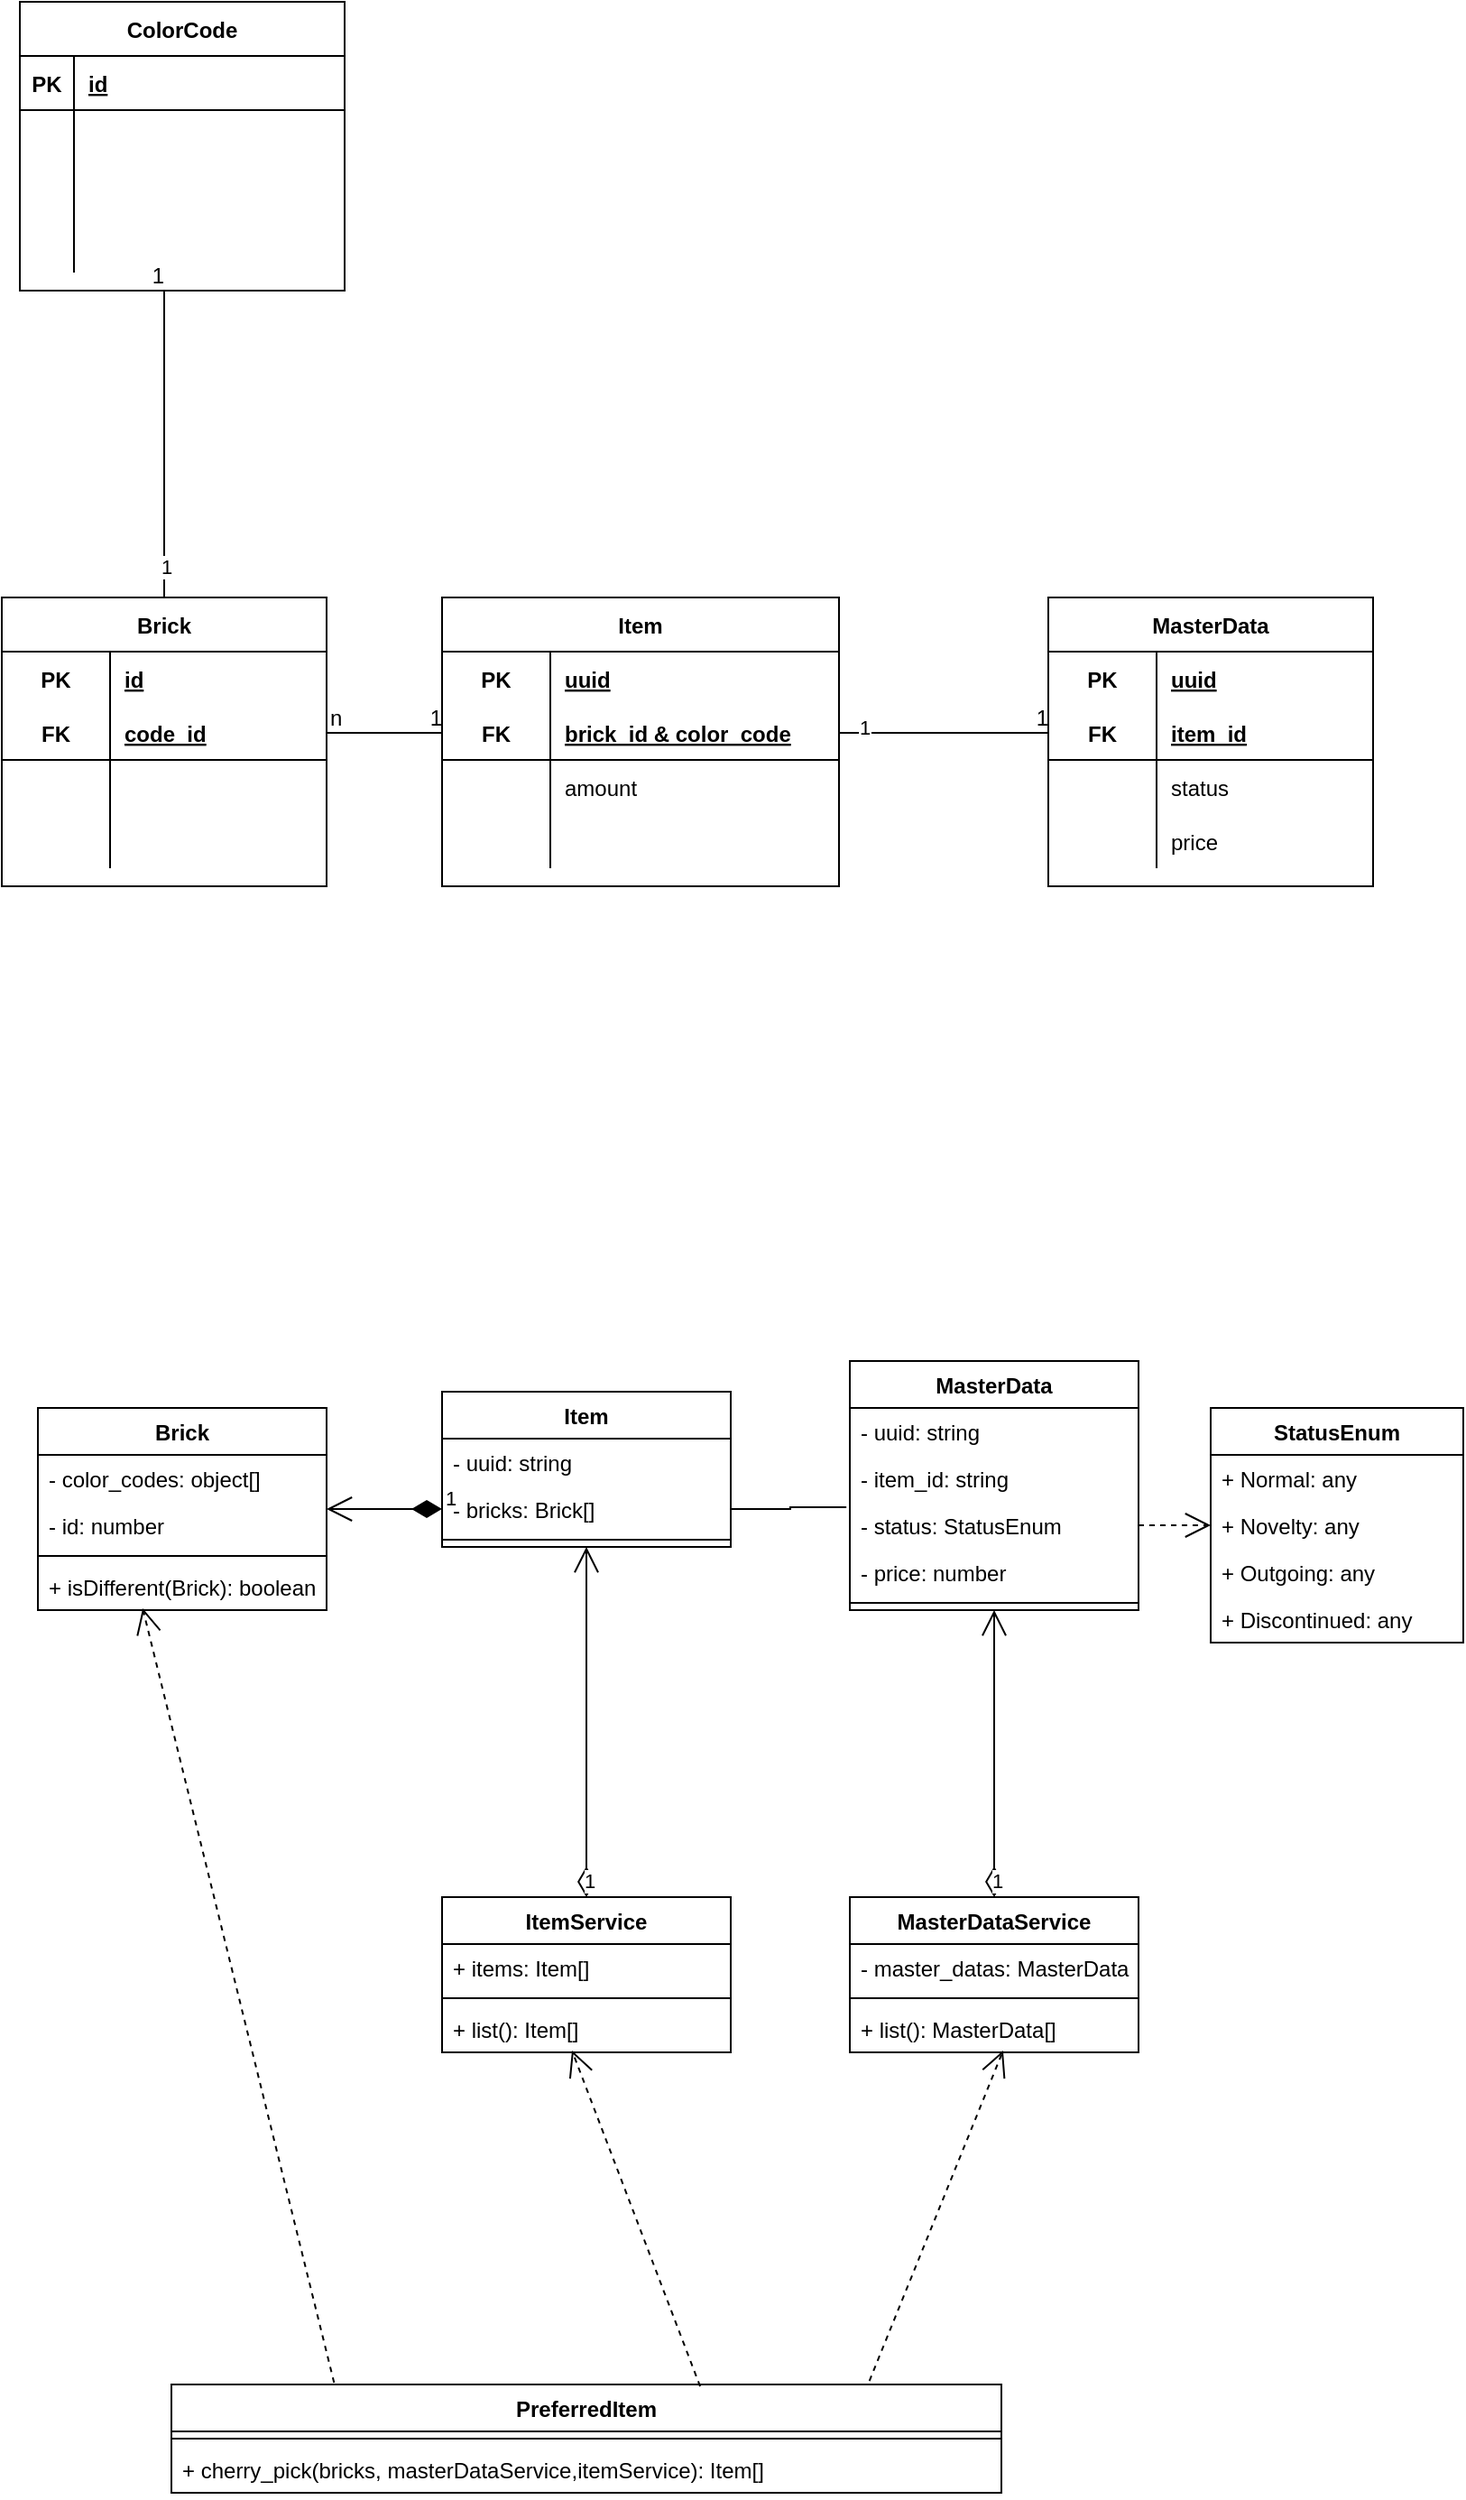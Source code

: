 <mxfile version="20.4.0" type="github">
  <diagram id="TG_m192k-zLf7f_p2Otu" name="Page-1">
    <mxGraphModel dx="1906" dy="2177" grid="1" gridSize="10" guides="1" tooltips="1" connect="1" arrows="1" fold="1" page="1" pageScale="1" pageWidth="827" pageHeight="1169" math="0" shadow="0">
      <root>
        <mxCell id="0" />
        <mxCell id="1" parent="0" />
        <mxCell id="j8t2cgysdkhIhgea7YBU-2" value="Brick" style="swimlane;fontStyle=1;align=center;verticalAlign=top;childLayout=stackLayout;horizontal=1;startSize=26;horizontalStack=0;resizeParent=1;resizeParentMax=0;resizeLast=0;collapsible=1;marginBottom=0;" vertex="1" parent="1">
          <mxGeometry x="30" y="69" width="160" height="112" as="geometry" />
        </mxCell>
        <mxCell id="j8t2cgysdkhIhgea7YBU-3" value="- color_codes: object[]" style="text;strokeColor=none;fillColor=none;align=left;verticalAlign=top;spacingLeft=4;spacingRight=4;overflow=hidden;rotatable=0;points=[[0,0.5],[1,0.5]];portConstraint=eastwest;" vertex="1" parent="j8t2cgysdkhIhgea7YBU-2">
          <mxGeometry y="26" width="160" height="26" as="geometry" />
        </mxCell>
        <mxCell id="j8t2cgysdkhIhgea7YBU-6" value="- id: number" style="text;strokeColor=none;fillColor=none;align=left;verticalAlign=top;spacingLeft=4;spacingRight=4;overflow=hidden;rotatable=0;points=[[0,0.5],[1,0.5]];portConstraint=eastwest;" vertex="1" parent="j8t2cgysdkhIhgea7YBU-2">
          <mxGeometry y="52" width="160" height="26" as="geometry" />
        </mxCell>
        <mxCell id="j8t2cgysdkhIhgea7YBU-4" value="" style="line;strokeWidth=1;fillColor=none;align=left;verticalAlign=middle;spacingTop=-1;spacingLeft=3;spacingRight=3;rotatable=0;labelPosition=right;points=[];portConstraint=eastwest;strokeColor=inherit;" vertex="1" parent="j8t2cgysdkhIhgea7YBU-2">
          <mxGeometry y="78" width="160" height="8" as="geometry" />
        </mxCell>
        <mxCell id="j8t2cgysdkhIhgea7YBU-5" value="+ isDifferent(Brick): boolean" style="text;strokeColor=none;fillColor=none;align=left;verticalAlign=top;spacingLeft=4;spacingRight=4;overflow=hidden;rotatable=0;points=[[0,0.5],[1,0.5]];portConstraint=eastwest;" vertex="1" parent="j8t2cgysdkhIhgea7YBU-2">
          <mxGeometry y="86" width="160" height="26" as="geometry" />
        </mxCell>
        <mxCell id="j8t2cgysdkhIhgea7YBU-7" value="Item" style="swimlane;fontStyle=1;align=center;verticalAlign=top;childLayout=stackLayout;horizontal=1;startSize=26;horizontalStack=0;resizeParent=1;resizeParentMax=0;resizeLast=0;collapsible=1;marginBottom=0;" vertex="1" parent="1">
          <mxGeometry x="254" y="60" width="160" height="86" as="geometry" />
        </mxCell>
        <mxCell id="j8t2cgysdkhIhgea7YBU-8" value="- uuid: string" style="text;strokeColor=none;fillColor=none;align=left;verticalAlign=top;spacingLeft=4;spacingRight=4;overflow=hidden;rotatable=0;points=[[0,0.5],[1,0.5]];portConstraint=eastwest;" vertex="1" parent="j8t2cgysdkhIhgea7YBU-7">
          <mxGeometry y="26" width="160" height="26" as="geometry" />
        </mxCell>
        <mxCell id="j8t2cgysdkhIhgea7YBU-11" value="- bricks: Brick[]" style="text;strokeColor=none;fillColor=none;align=left;verticalAlign=top;spacingLeft=4;spacingRight=4;overflow=hidden;rotatable=0;points=[[0,0.5],[1,0.5]];portConstraint=eastwest;" vertex="1" parent="j8t2cgysdkhIhgea7YBU-7">
          <mxGeometry y="52" width="160" height="26" as="geometry" />
        </mxCell>
        <mxCell id="j8t2cgysdkhIhgea7YBU-9" value="" style="line;strokeWidth=1;fillColor=none;align=left;verticalAlign=middle;spacingTop=-1;spacingLeft=3;spacingRight=3;rotatable=0;labelPosition=right;points=[];portConstraint=eastwest;strokeColor=inherit;" vertex="1" parent="j8t2cgysdkhIhgea7YBU-7">
          <mxGeometry y="78" width="160" height="8" as="geometry" />
        </mxCell>
        <mxCell id="j8t2cgysdkhIhgea7YBU-12" value="MasterData" style="swimlane;fontStyle=1;align=center;verticalAlign=top;childLayout=stackLayout;horizontal=1;startSize=26;horizontalStack=0;resizeParent=1;resizeParentMax=0;resizeLast=0;collapsible=1;marginBottom=0;" vertex="1" parent="1">
          <mxGeometry x="480" y="43" width="160" height="138" as="geometry" />
        </mxCell>
        <mxCell id="j8t2cgysdkhIhgea7YBU-13" value="- uuid: string" style="text;strokeColor=none;fillColor=none;align=left;verticalAlign=top;spacingLeft=4;spacingRight=4;overflow=hidden;rotatable=0;points=[[0,0.5],[1,0.5]];portConstraint=eastwest;" vertex="1" parent="j8t2cgysdkhIhgea7YBU-12">
          <mxGeometry y="26" width="160" height="26" as="geometry" />
        </mxCell>
        <mxCell id="j8t2cgysdkhIhgea7YBU-27" value="- item_id: string" style="text;strokeColor=none;fillColor=none;align=left;verticalAlign=top;spacingLeft=4;spacingRight=4;overflow=hidden;rotatable=0;points=[[0,0.5],[1,0.5]];portConstraint=eastwest;" vertex="1" parent="j8t2cgysdkhIhgea7YBU-12">
          <mxGeometry y="52" width="160" height="26" as="geometry" />
        </mxCell>
        <mxCell id="j8t2cgysdkhIhgea7YBU-17" value="- status: StatusEnum" style="text;strokeColor=none;fillColor=none;align=left;verticalAlign=top;spacingLeft=4;spacingRight=4;overflow=hidden;rotatable=0;points=[[0,0.5],[1,0.5]];portConstraint=eastwest;" vertex="1" parent="j8t2cgysdkhIhgea7YBU-12">
          <mxGeometry y="78" width="160" height="26" as="geometry" />
        </mxCell>
        <mxCell id="j8t2cgysdkhIhgea7YBU-16" value="- price: number" style="text;strokeColor=none;fillColor=none;align=left;verticalAlign=top;spacingLeft=4;spacingRight=4;overflow=hidden;rotatable=0;points=[[0,0.5],[1,0.5]];portConstraint=eastwest;" vertex="1" parent="j8t2cgysdkhIhgea7YBU-12">
          <mxGeometry y="104" width="160" height="26" as="geometry" />
        </mxCell>
        <mxCell id="j8t2cgysdkhIhgea7YBU-14" value="" style="line;strokeWidth=1;fillColor=none;align=left;verticalAlign=middle;spacingTop=-1;spacingLeft=3;spacingRight=3;rotatable=0;labelPosition=right;points=[];portConstraint=eastwest;strokeColor=inherit;" vertex="1" parent="j8t2cgysdkhIhgea7YBU-12">
          <mxGeometry y="130" width="160" height="8" as="geometry" />
        </mxCell>
        <mxCell id="j8t2cgysdkhIhgea7YBU-18" value="StatusEnum" style="swimlane;fontStyle=1;childLayout=stackLayout;horizontal=1;startSize=26;fillColor=none;horizontalStack=0;resizeParent=1;resizeParentMax=0;resizeLast=0;collapsible=1;marginBottom=0;" vertex="1" parent="1">
          <mxGeometry x="680" y="69" width="140" height="130" as="geometry" />
        </mxCell>
        <mxCell id="j8t2cgysdkhIhgea7YBU-19" value="+ Normal: any" style="text;strokeColor=none;fillColor=none;align=left;verticalAlign=top;spacingLeft=4;spacingRight=4;overflow=hidden;rotatable=0;points=[[0,0.5],[1,0.5]];portConstraint=eastwest;" vertex="1" parent="j8t2cgysdkhIhgea7YBU-18">
          <mxGeometry y="26" width="140" height="26" as="geometry" />
        </mxCell>
        <mxCell id="j8t2cgysdkhIhgea7YBU-20" value="+ Novelty: any" style="text;strokeColor=none;fillColor=none;align=left;verticalAlign=top;spacingLeft=4;spacingRight=4;overflow=hidden;rotatable=0;points=[[0,0.5],[1,0.5]];portConstraint=eastwest;" vertex="1" parent="j8t2cgysdkhIhgea7YBU-18">
          <mxGeometry y="52" width="140" height="26" as="geometry" />
        </mxCell>
        <mxCell id="j8t2cgysdkhIhgea7YBU-22" value="+ Outgoing: any" style="text;strokeColor=none;fillColor=none;align=left;verticalAlign=top;spacingLeft=4;spacingRight=4;overflow=hidden;rotatable=0;points=[[0,0.5],[1,0.5]];portConstraint=eastwest;" vertex="1" parent="j8t2cgysdkhIhgea7YBU-18">
          <mxGeometry y="78" width="140" height="26" as="geometry" />
        </mxCell>
        <mxCell id="j8t2cgysdkhIhgea7YBU-21" value="+ Discontinued: any" style="text;strokeColor=none;fillColor=none;align=left;verticalAlign=top;spacingLeft=4;spacingRight=4;overflow=hidden;rotatable=0;points=[[0,0.5],[1,0.5]];portConstraint=eastwest;" vertex="1" parent="j8t2cgysdkhIhgea7YBU-18">
          <mxGeometry y="104" width="140" height="26" as="geometry" />
        </mxCell>
        <mxCell id="j8t2cgysdkhIhgea7YBU-24" value="" style="endArrow=open;endSize=12;dashed=1;html=1;rounded=0;entryX=0;entryY=0.5;entryDx=0;entryDy=0;exitX=1;exitY=0.5;exitDx=0;exitDy=0;" edge="1" parent="1" source="j8t2cgysdkhIhgea7YBU-17" target="j8t2cgysdkhIhgea7YBU-20">
          <mxGeometry width="160" relative="1" as="geometry">
            <mxPoint x="330" y="360" as="sourcePoint" />
            <mxPoint x="490" y="360" as="targetPoint" />
          </mxGeometry>
        </mxCell>
        <mxCell id="j8t2cgysdkhIhgea7YBU-28" value="" style="endArrow=none;html=1;edgeStyle=orthogonalEdgeStyle;rounded=0;exitX=1;exitY=0.5;exitDx=0;exitDy=0;entryX=-0.012;entryY=0.115;entryDx=0;entryDy=0;entryPerimeter=0;" edge="1" parent="1" source="j8t2cgysdkhIhgea7YBU-11" target="j8t2cgysdkhIhgea7YBU-17">
          <mxGeometry relative="1" as="geometry">
            <mxPoint x="330" y="360" as="sourcePoint" />
            <mxPoint x="490" y="360" as="targetPoint" />
          </mxGeometry>
        </mxCell>
        <mxCell id="j8t2cgysdkhIhgea7YBU-31" value="PreferredItem" style="swimlane;fontStyle=1;align=center;verticalAlign=top;childLayout=stackLayout;horizontal=1;startSize=26;horizontalStack=0;resizeParent=1;resizeParentMax=0;resizeLast=0;collapsible=1;marginBottom=0;" vertex="1" parent="1">
          <mxGeometry x="104" y="610" width="460" height="60" as="geometry" />
        </mxCell>
        <mxCell id="j8t2cgysdkhIhgea7YBU-33" value="" style="line;strokeWidth=1;fillColor=none;align=left;verticalAlign=middle;spacingTop=-1;spacingLeft=3;spacingRight=3;rotatable=0;labelPosition=right;points=[];portConstraint=eastwest;strokeColor=inherit;" vertex="1" parent="j8t2cgysdkhIhgea7YBU-31">
          <mxGeometry y="26" width="460" height="8" as="geometry" />
        </mxCell>
        <mxCell id="j8t2cgysdkhIhgea7YBU-34" value="+ cherry_pick(bricks, masterDataService,itemService): Item[]" style="text;strokeColor=none;fillColor=none;align=left;verticalAlign=top;spacingLeft=4;spacingRight=4;overflow=hidden;rotatable=0;points=[[0,0.5],[1,0.5]];portConstraint=eastwest;" vertex="1" parent="j8t2cgysdkhIhgea7YBU-31">
          <mxGeometry y="34" width="460" height="26" as="geometry" />
        </mxCell>
        <mxCell id="j8t2cgysdkhIhgea7YBU-35" value="1" style="endArrow=open;html=1;endSize=12;startArrow=diamondThin;startSize=14;startFill=1;edgeStyle=orthogonalEdgeStyle;align=left;verticalAlign=bottom;rounded=0;" edge="1" parent="1" source="j8t2cgysdkhIhgea7YBU-11" target="j8t2cgysdkhIhgea7YBU-2">
          <mxGeometry x="-1" y="3" relative="1" as="geometry">
            <mxPoint x="760" y="614" as="sourcePoint" />
            <mxPoint x="920" y="604" as="targetPoint" />
          </mxGeometry>
        </mxCell>
        <mxCell id="j8t2cgysdkhIhgea7YBU-39" value="MasterDataService" style="swimlane;fontStyle=1;align=center;verticalAlign=top;childLayout=stackLayout;horizontal=1;startSize=26;horizontalStack=0;resizeParent=1;resizeParentMax=0;resizeLast=0;collapsible=1;marginBottom=0;" vertex="1" parent="1">
          <mxGeometry x="480" y="340" width="160" height="86" as="geometry" />
        </mxCell>
        <mxCell id="j8t2cgysdkhIhgea7YBU-40" value="- master_datas: MasterData[]" style="text;strokeColor=none;fillColor=none;align=left;verticalAlign=top;spacingLeft=4;spacingRight=4;overflow=hidden;rotatable=0;points=[[0,0.5],[1,0.5]];portConstraint=eastwest;" vertex="1" parent="j8t2cgysdkhIhgea7YBU-39">
          <mxGeometry y="26" width="160" height="26" as="geometry" />
        </mxCell>
        <mxCell id="j8t2cgysdkhIhgea7YBU-41" value="" style="line;strokeWidth=1;fillColor=none;align=left;verticalAlign=middle;spacingTop=-1;spacingLeft=3;spacingRight=3;rotatable=0;labelPosition=right;points=[];portConstraint=eastwest;strokeColor=inherit;" vertex="1" parent="j8t2cgysdkhIhgea7YBU-39">
          <mxGeometry y="52" width="160" height="8" as="geometry" />
        </mxCell>
        <mxCell id="j8t2cgysdkhIhgea7YBU-42" value="+ list(): MasterData[]" style="text;strokeColor=none;fillColor=none;align=left;verticalAlign=top;spacingLeft=4;spacingRight=4;overflow=hidden;rotatable=0;points=[[0,0.5],[1,0.5]];portConstraint=eastwest;" vertex="1" parent="j8t2cgysdkhIhgea7YBU-39">
          <mxGeometry y="60" width="160" height="26" as="geometry" />
        </mxCell>
        <mxCell id="j8t2cgysdkhIhgea7YBU-44" value="1" style="endArrow=open;html=1;endSize=12;startArrow=diamondThin;startSize=14;startFill=0;edgeStyle=orthogonalEdgeStyle;align=left;verticalAlign=bottom;rounded=0;exitX=0.5;exitY=0;exitDx=0;exitDy=0;entryX=0.5;entryY=1;entryDx=0;entryDy=0;" edge="1" parent="1" source="j8t2cgysdkhIhgea7YBU-39" target="j8t2cgysdkhIhgea7YBU-12">
          <mxGeometry x="-1" y="3" relative="1" as="geometry">
            <mxPoint x="330" y="380" as="sourcePoint" />
            <mxPoint x="490" y="380" as="targetPoint" />
          </mxGeometry>
        </mxCell>
        <mxCell id="j8t2cgysdkhIhgea7YBU-45" value="ItemService" style="swimlane;fontStyle=1;align=center;verticalAlign=top;childLayout=stackLayout;horizontal=1;startSize=26;horizontalStack=0;resizeParent=1;resizeParentMax=0;resizeLast=0;collapsible=1;marginBottom=0;" vertex="1" parent="1">
          <mxGeometry x="254" y="340" width="160" height="86" as="geometry" />
        </mxCell>
        <mxCell id="j8t2cgysdkhIhgea7YBU-46" value="+ items: Item[]" style="text;strokeColor=none;fillColor=none;align=left;verticalAlign=top;spacingLeft=4;spacingRight=4;overflow=hidden;rotatable=0;points=[[0,0.5],[1,0.5]];portConstraint=eastwest;" vertex="1" parent="j8t2cgysdkhIhgea7YBU-45">
          <mxGeometry y="26" width="160" height="26" as="geometry" />
        </mxCell>
        <mxCell id="j8t2cgysdkhIhgea7YBU-47" value="" style="line;strokeWidth=1;fillColor=none;align=left;verticalAlign=middle;spacingTop=-1;spacingLeft=3;spacingRight=3;rotatable=0;labelPosition=right;points=[];portConstraint=eastwest;strokeColor=inherit;" vertex="1" parent="j8t2cgysdkhIhgea7YBU-45">
          <mxGeometry y="52" width="160" height="8" as="geometry" />
        </mxCell>
        <mxCell id="j8t2cgysdkhIhgea7YBU-48" value="+ list(): Item[]" style="text;strokeColor=none;fillColor=none;align=left;verticalAlign=top;spacingLeft=4;spacingRight=4;overflow=hidden;rotatable=0;points=[[0,0.5],[1,0.5]];portConstraint=eastwest;" vertex="1" parent="j8t2cgysdkhIhgea7YBU-45">
          <mxGeometry y="60" width="160" height="26" as="geometry" />
        </mxCell>
        <mxCell id="j8t2cgysdkhIhgea7YBU-49" value="1" style="endArrow=open;html=1;endSize=12;startArrow=diamondThin;startSize=14;startFill=0;edgeStyle=orthogonalEdgeStyle;align=left;verticalAlign=bottom;rounded=0;exitX=0.5;exitY=0;exitDx=0;exitDy=0;entryX=0.5;entryY=1;entryDx=0;entryDy=0;" edge="1" parent="1" source="j8t2cgysdkhIhgea7YBU-45" target="j8t2cgysdkhIhgea7YBU-7">
          <mxGeometry x="-1" y="3" relative="1" as="geometry">
            <mxPoint x="330" y="380" as="sourcePoint" />
            <mxPoint x="490" y="380" as="targetPoint" />
          </mxGeometry>
        </mxCell>
        <mxCell id="j8t2cgysdkhIhgea7YBU-50" value="" style="endArrow=open;endSize=12;dashed=1;html=1;rounded=0;exitX=0.637;exitY=0.017;exitDx=0;exitDy=0;exitPerimeter=0;entryX=0.45;entryY=0.962;entryDx=0;entryDy=0;entryPerimeter=0;" edge="1" parent="1" source="j8t2cgysdkhIhgea7YBU-31" target="j8t2cgysdkhIhgea7YBU-48">
          <mxGeometry width="160" relative="1" as="geometry">
            <mxPoint x="330" y="380" as="sourcePoint" />
            <mxPoint x="490" y="380" as="targetPoint" />
          </mxGeometry>
        </mxCell>
        <mxCell id="j8t2cgysdkhIhgea7YBU-51" value="" style="endArrow=open;endSize=12;dashed=1;html=1;rounded=0;exitX=0.841;exitY=-0.033;exitDx=0;exitDy=0;exitPerimeter=0;entryX=0.531;entryY=0.962;entryDx=0;entryDy=0;entryPerimeter=0;" edge="1" parent="1" source="j8t2cgysdkhIhgea7YBU-31" target="j8t2cgysdkhIhgea7YBU-42">
          <mxGeometry width="160" relative="1" as="geometry">
            <mxPoint x="330" y="380" as="sourcePoint" />
            <mxPoint x="490" y="380" as="targetPoint" />
          </mxGeometry>
        </mxCell>
        <mxCell id="j8t2cgysdkhIhgea7YBU-52" value="" style="endArrow=open;endSize=12;dashed=1;html=1;rounded=0;exitX=0.196;exitY=-0.017;exitDx=0;exitDy=0;exitPerimeter=0;entryX=0.363;entryY=0.962;entryDx=0;entryDy=0;entryPerimeter=0;" edge="1" parent="1" source="j8t2cgysdkhIhgea7YBU-31" target="j8t2cgysdkhIhgea7YBU-5">
          <mxGeometry width="160" relative="1" as="geometry">
            <mxPoint x="330" y="380" as="sourcePoint" />
            <mxPoint x="490" y="380" as="targetPoint" />
          </mxGeometry>
        </mxCell>
        <mxCell id="j8t2cgysdkhIhgea7YBU-92" value="Item" style="shape=table;startSize=30;container=1;collapsible=1;childLayout=tableLayout;fixedRows=1;rowLines=0;fontStyle=1;align=center;resizeLast=1;" vertex="1" parent="1">
          <mxGeometry x="254" y="-380" width="220" height="160" as="geometry" />
        </mxCell>
        <mxCell id="j8t2cgysdkhIhgea7YBU-93" value="" style="shape=tableRow;horizontal=0;startSize=0;swimlaneHead=0;swimlaneBody=0;fillColor=none;collapsible=0;dropTarget=0;points=[[0,0.5],[1,0.5]];portConstraint=eastwest;top=0;left=0;right=0;bottom=0;" vertex="1" parent="j8t2cgysdkhIhgea7YBU-92">
          <mxGeometry y="30" width="220" height="30" as="geometry" />
        </mxCell>
        <mxCell id="j8t2cgysdkhIhgea7YBU-94" value="PK" style="shape=partialRectangle;connectable=0;fillColor=none;top=0;left=0;bottom=0;right=0;fontStyle=1;overflow=hidden;" vertex="1" parent="j8t2cgysdkhIhgea7YBU-93">
          <mxGeometry width="60" height="30" as="geometry">
            <mxRectangle width="60" height="30" as="alternateBounds" />
          </mxGeometry>
        </mxCell>
        <mxCell id="j8t2cgysdkhIhgea7YBU-95" value="uuid" style="shape=partialRectangle;connectable=0;fillColor=none;top=0;left=0;bottom=0;right=0;align=left;spacingLeft=6;fontStyle=5;overflow=hidden;" vertex="1" parent="j8t2cgysdkhIhgea7YBU-93">
          <mxGeometry x="60" width="160" height="30" as="geometry">
            <mxRectangle width="160" height="30" as="alternateBounds" />
          </mxGeometry>
        </mxCell>
        <mxCell id="j8t2cgysdkhIhgea7YBU-96" value="" style="shape=tableRow;horizontal=0;startSize=0;swimlaneHead=0;swimlaneBody=0;fillColor=none;collapsible=0;dropTarget=0;points=[[0,0.5],[1,0.5]];portConstraint=eastwest;top=0;left=0;right=0;bottom=1;" vertex="1" parent="j8t2cgysdkhIhgea7YBU-92">
          <mxGeometry y="60" width="220" height="30" as="geometry" />
        </mxCell>
        <mxCell id="j8t2cgysdkhIhgea7YBU-97" value="FK" style="shape=partialRectangle;connectable=0;fillColor=none;top=0;left=0;bottom=0;right=0;fontStyle=1;overflow=hidden;" vertex="1" parent="j8t2cgysdkhIhgea7YBU-96">
          <mxGeometry width="60" height="30" as="geometry">
            <mxRectangle width="60" height="30" as="alternateBounds" />
          </mxGeometry>
        </mxCell>
        <mxCell id="j8t2cgysdkhIhgea7YBU-98" value="brick_id &amp; color_code" style="shape=partialRectangle;connectable=0;fillColor=none;top=0;left=0;bottom=0;right=0;align=left;spacingLeft=6;fontStyle=5;overflow=hidden;" vertex="1" parent="j8t2cgysdkhIhgea7YBU-96">
          <mxGeometry x="60" width="160" height="30" as="geometry">
            <mxRectangle width="160" height="30" as="alternateBounds" />
          </mxGeometry>
        </mxCell>
        <mxCell id="j8t2cgysdkhIhgea7YBU-99" value="" style="shape=tableRow;horizontal=0;startSize=0;swimlaneHead=0;swimlaneBody=0;fillColor=none;collapsible=0;dropTarget=0;points=[[0,0.5],[1,0.5]];portConstraint=eastwest;top=0;left=0;right=0;bottom=0;" vertex="1" parent="j8t2cgysdkhIhgea7YBU-92">
          <mxGeometry y="90" width="220" height="30" as="geometry" />
        </mxCell>
        <mxCell id="j8t2cgysdkhIhgea7YBU-100" value="" style="shape=partialRectangle;connectable=0;fillColor=none;top=0;left=0;bottom=0;right=0;editable=1;overflow=hidden;" vertex="1" parent="j8t2cgysdkhIhgea7YBU-99">
          <mxGeometry width="60" height="30" as="geometry">
            <mxRectangle width="60" height="30" as="alternateBounds" />
          </mxGeometry>
        </mxCell>
        <mxCell id="j8t2cgysdkhIhgea7YBU-101" value="amount" style="shape=partialRectangle;connectable=0;fillColor=none;top=0;left=0;bottom=0;right=0;align=left;spacingLeft=6;overflow=hidden;" vertex="1" parent="j8t2cgysdkhIhgea7YBU-99">
          <mxGeometry x="60" width="160" height="30" as="geometry">
            <mxRectangle width="160" height="30" as="alternateBounds" />
          </mxGeometry>
        </mxCell>
        <mxCell id="j8t2cgysdkhIhgea7YBU-102" value="" style="shape=tableRow;horizontal=0;startSize=0;swimlaneHead=0;swimlaneBody=0;fillColor=none;collapsible=0;dropTarget=0;points=[[0,0.5],[1,0.5]];portConstraint=eastwest;top=0;left=0;right=0;bottom=0;" vertex="1" parent="j8t2cgysdkhIhgea7YBU-92">
          <mxGeometry y="120" width="220" height="30" as="geometry" />
        </mxCell>
        <mxCell id="j8t2cgysdkhIhgea7YBU-103" value="" style="shape=partialRectangle;connectable=0;fillColor=none;top=0;left=0;bottom=0;right=0;editable=1;overflow=hidden;" vertex="1" parent="j8t2cgysdkhIhgea7YBU-102">
          <mxGeometry width="60" height="30" as="geometry">
            <mxRectangle width="60" height="30" as="alternateBounds" />
          </mxGeometry>
        </mxCell>
        <mxCell id="j8t2cgysdkhIhgea7YBU-104" value="" style="shape=partialRectangle;connectable=0;fillColor=none;top=0;left=0;bottom=0;right=0;align=left;spacingLeft=6;overflow=hidden;" vertex="1" parent="j8t2cgysdkhIhgea7YBU-102">
          <mxGeometry x="60" width="160" height="30" as="geometry">
            <mxRectangle width="160" height="30" as="alternateBounds" />
          </mxGeometry>
        </mxCell>
        <mxCell id="j8t2cgysdkhIhgea7YBU-105" value="" style="endArrow=none;html=1;rounded=0;entryX=0;entryY=0.5;entryDx=0;entryDy=0;exitX=1;exitY=0.5;exitDx=0;exitDy=0;" edge="1" parent="1" source="j8t2cgysdkhIhgea7YBU-158" target="j8t2cgysdkhIhgea7YBU-96">
          <mxGeometry relative="1" as="geometry">
            <mxPoint x="200" y="-295" as="sourcePoint" />
            <mxPoint x="360" y="-160" as="targetPoint" />
          </mxGeometry>
        </mxCell>
        <mxCell id="j8t2cgysdkhIhgea7YBU-106" value="n" style="resizable=0;html=1;align=left;verticalAlign=bottom;" connectable="0" vertex="1" parent="j8t2cgysdkhIhgea7YBU-105">
          <mxGeometry x="-1" relative="1" as="geometry" />
        </mxCell>
        <mxCell id="j8t2cgysdkhIhgea7YBU-107" value="1" style="resizable=0;html=1;align=right;verticalAlign=bottom;" connectable="0" vertex="1" parent="j8t2cgysdkhIhgea7YBU-105">
          <mxGeometry x="1" relative="1" as="geometry" />
        </mxCell>
        <mxCell id="j8t2cgysdkhIhgea7YBU-109" value="MasterData" style="shape=table;startSize=30;container=1;collapsible=1;childLayout=tableLayout;fixedRows=1;rowLines=0;fontStyle=1;align=center;resizeLast=1;" vertex="1" parent="1">
          <mxGeometry x="590" y="-380" width="180" height="160" as="geometry" />
        </mxCell>
        <mxCell id="j8t2cgysdkhIhgea7YBU-110" value="" style="shape=tableRow;horizontal=0;startSize=0;swimlaneHead=0;swimlaneBody=0;fillColor=none;collapsible=0;dropTarget=0;points=[[0,0.5],[1,0.5]];portConstraint=eastwest;top=0;left=0;right=0;bottom=0;" vertex="1" parent="j8t2cgysdkhIhgea7YBU-109">
          <mxGeometry y="30" width="180" height="30" as="geometry" />
        </mxCell>
        <mxCell id="j8t2cgysdkhIhgea7YBU-111" value="PK" style="shape=partialRectangle;connectable=0;fillColor=none;top=0;left=0;bottom=0;right=0;fontStyle=1;overflow=hidden;" vertex="1" parent="j8t2cgysdkhIhgea7YBU-110">
          <mxGeometry width="60" height="30" as="geometry">
            <mxRectangle width="60" height="30" as="alternateBounds" />
          </mxGeometry>
        </mxCell>
        <mxCell id="j8t2cgysdkhIhgea7YBU-112" value="uuid" style="shape=partialRectangle;connectable=0;fillColor=none;top=0;left=0;bottom=0;right=0;align=left;spacingLeft=6;fontStyle=5;overflow=hidden;" vertex="1" parent="j8t2cgysdkhIhgea7YBU-110">
          <mxGeometry x="60" width="120" height="30" as="geometry">
            <mxRectangle width="120" height="30" as="alternateBounds" />
          </mxGeometry>
        </mxCell>
        <mxCell id="j8t2cgysdkhIhgea7YBU-113" value="" style="shape=tableRow;horizontal=0;startSize=0;swimlaneHead=0;swimlaneBody=0;fillColor=none;collapsible=0;dropTarget=0;points=[[0,0.5],[1,0.5]];portConstraint=eastwest;top=0;left=0;right=0;bottom=1;" vertex="1" parent="j8t2cgysdkhIhgea7YBU-109">
          <mxGeometry y="60" width="180" height="30" as="geometry" />
        </mxCell>
        <mxCell id="j8t2cgysdkhIhgea7YBU-114" value="FK" style="shape=partialRectangle;connectable=0;fillColor=none;top=0;left=0;bottom=0;right=0;fontStyle=1;overflow=hidden;" vertex="1" parent="j8t2cgysdkhIhgea7YBU-113">
          <mxGeometry width="60" height="30" as="geometry">
            <mxRectangle width="60" height="30" as="alternateBounds" />
          </mxGeometry>
        </mxCell>
        <mxCell id="j8t2cgysdkhIhgea7YBU-115" value="item_id" style="shape=partialRectangle;connectable=0;fillColor=none;top=0;left=0;bottom=0;right=0;align=left;spacingLeft=6;fontStyle=5;overflow=hidden;" vertex="1" parent="j8t2cgysdkhIhgea7YBU-113">
          <mxGeometry x="60" width="120" height="30" as="geometry">
            <mxRectangle width="120" height="30" as="alternateBounds" />
          </mxGeometry>
        </mxCell>
        <mxCell id="j8t2cgysdkhIhgea7YBU-116" value="" style="shape=tableRow;horizontal=0;startSize=0;swimlaneHead=0;swimlaneBody=0;fillColor=none;collapsible=0;dropTarget=0;points=[[0,0.5],[1,0.5]];portConstraint=eastwest;top=0;left=0;right=0;bottom=0;" vertex="1" parent="j8t2cgysdkhIhgea7YBU-109">
          <mxGeometry y="90" width="180" height="30" as="geometry" />
        </mxCell>
        <mxCell id="j8t2cgysdkhIhgea7YBU-117" value="" style="shape=partialRectangle;connectable=0;fillColor=none;top=0;left=0;bottom=0;right=0;editable=1;overflow=hidden;" vertex="1" parent="j8t2cgysdkhIhgea7YBU-116">
          <mxGeometry width="60" height="30" as="geometry">
            <mxRectangle width="60" height="30" as="alternateBounds" />
          </mxGeometry>
        </mxCell>
        <mxCell id="j8t2cgysdkhIhgea7YBU-118" value="status" style="shape=partialRectangle;connectable=0;fillColor=none;top=0;left=0;bottom=0;right=0;align=left;spacingLeft=6;overflow=hidden;" vertex="1" parent="j8t2cgysdkhIhgea7YBU-116">
          <mxGeometry x="60" width="120" height="30" as="geometry">
            <mxRectangle width="120" height="30" as="alternateBounds" />
          </mxGeometry>
        </mxCell>
        <mxCell id="j8t2cgysdkhIhgea7YBU-119" value="" style="shape=tableRow;horizontal=0;startSize=0;swimlaneHead=0;swimlaneBody=0;fillColor=none;collapsible=0;dropTarget=0;points=[[0,0.5],[1,0.5]];portConstraint=eastwest;top=0;left=0;right=0;bottom=0;" vertex="1" parent="j8t2cgysdkhIhgea7YBU-109">
          <mxGeometry y="120" width="180" height="30" as="geometry" />
        </mxCell>
        <mxCell id="j8t2cgysdkhIhgea7YBU-120" value="" style="shape=partialRectangle;connectable=0;fillColor=none;top=0;left=0;bottom=0;right=0;editable=1;overflow=hidden;" vertex="1" parent="j8t2cgysdkhIhgea7YBU-119">
          <mxGeometry width="60" height="30" as="geometry">
            <mxRectangle width="60" height="30" as="alternateBounds" />
          </mxGeometry>
        </mxCell>
        <mxCell id="j8t2cgysdkhIhgea7YBU-121" value="price" style="shape=partialRectangle;connectable=0;fillColor=none;top=0;left=0;bottom=0;right=0;align=left;spacingLeft=6;overflow=hidden;" vertex="1" parent="j8t2cgysdkhIhgea7YBU-119">
          <mxGeometry x="60" width="120" height="30" as="geometry">
            <mxRectangle width="120" height="30" as="alternateBounds" />
          </mxGeometry>
        </mxCell>
        <mxCell id="j8t2cgysdkhIhgea7YBU-122" value="" style="endArrow=none;html=1;rounded=0;exitX=1;exitY=0.5;exitDx=0;exitDy=0;entryX=0;entryY=0.5;entryDx=0;entryDy=0;" edge="1" parent="1" source="j8t2cgysdkhIhgea7YBU-96" target="j8t2cgysdkhIhgea7YBU-113">
          <mxGeometry relative="1" as="geometry">
            <mxPoint x="330" as="sourcePoint" />
            <mxPoint x="490" as="targetPoint" />
          </mxGeometry>
        </mxCell>
        <mxCell id="j8t2cgysdkhIhgea7YBU-123" value="1" style="resizable=0;html=1;align=right;verticalAlign=bottom;" connectable="0" vertex="1" parent="j8t2cgysdkhIhgea7YBU-122">
          <mxGeometry x="1" relative="1" as="geometry" />
        </mxCell>
        <mxCell id="j8t2cgysdkhIhgea7YBU-124" value="1" style="edgeLabel;html=1;align=center;verticalAlign=middle;resizable=0;points=[];" vertex="1" connectable="0" parent="j8t2cgysdkhIhgea7YBU-122">
          <mxGeometry x="-0.759" y="3" relative="1" as="geometry">
            <mxPoint as="offset" />
          </mxGeometry>
        </mxCell>
        <mxCell id="j8t2cgysdkhIhgea7YBU-138" value="ColorCode" style="shape=table;startSize=30;container=1;collapsible=1;childLayout=tableLayout;fixedRows=1;rowLines=0;fontStyle=1;align=center;resizeLast=1;" vertex="1" parent="1">
          <mxGeometry x="20" y="-710" width="180" height="160" as="geometry" />
        </mxCell>
        <mxCell id="j8t2cgysdkhIhgea7YBU-139" value="" style="shape=tableRow;horizontal=0;startSize=0;swimlaneHead=0;swimlaneBody=0;fillColor=none;collapsible=0;dropTarget=0;points=[[0,0.5],[1,0.5]];portConstraint=eastwest;top=0;left=0;right=0;bottom=1;" vertex="1" parent="j8t2cgysdkhIhgea7YBU-138">
          <mxGeometry y="30" width="180" height="30" as="geometry" />
        </mxCell>
        <mxCell id="j8t2cgysdkhIhgea7YBU-140" value="PK" style="shape=partialRectangle;connectable=0;fillColor=none;top=0;left=0;bottom=0;right=0;fontStyle=1;overflow=hidden;" vertex="1" parent="j8t2cgysdkhIhgea7YBU-139">
          <mxGeometry width="30" height="30" as="geometry">
            <mxRectangle width="30" height="30" as="alternateBounds" />
          </mxGeometry>
        </mxCell>
        <mxCell id="j8t2cgysdkhIhgea7YBU-141" value="id" style="shape=partialRectangle;connectable=0;fillColor=none;top=0;left=0;bottom=0;right=0;align=left;spacingLeft=6;fontStyle=5;overflow=hidden;" vertex="1" parent="j8t2cgysdkhIhgea7YBU-139">
          <mxGeometry x="30" width="150" height="30" as="geometry">
            <mxRectangle width="150" height="30" as="alternateBounds" />
          </mxGeometry>
        </mxCell>
        <mxCell id="j8t2cgysdkhIhgea7YBU-142" value="" style="shape=tableRow;horizontal=0;startSize=0;swimlaneHead=0;swimlaneBody=0;fillColor=none;collapsible=0;dropTarget=0;points=[[0,0.5],[1,0.5]];portConstraint=eastwest;top=0;left=0;right=0;bottom=0;" vertex="1" parent="j8t2cgysdkhIhgea7YBU-138">
          <mxGeometry y="60" width="180" height="30" as="geometry" />
        </mxCell>
        <mxCell id="j8t2cgysdkhIhgea7YBU-143" value="" style="shape=partialRectangle;connectable=0;fillColor=none;top=0;left=0;bottom=0;right=0;editable=1;overflow=hidden;" vertex="1" parent="j8t2cgysdkhIhgea7YBU-142">
          <mxGeometry width="30" height="30" as="geometry">
            <mxRectangle width="30" height="30" as="alternateBounds" />
          </mxGeometry>
        </mxCell>
        <mxCell id="j8t2cgysdkhIhgea7YBU-144" value="" style="shape=partialRectangle;connectable=0;fillColor=none;top=0;left=0;bottom=0;right=0;align=left;spacingLeft=6;overflow=hidden;" vertex="1" parent="j8t2cgysdkhIhgea7YBU-142">
          <mxGeometry x="30" width="150" height="30" as="geometry">
            <mxRectangle width="150" height="30" as="alternateBounds" />
          </mxGeometry>
        </mxCell>
        <mxCell id="j8t2cgysdkhIhgea7YBU-145" value="" style="shape=tableRow;horizontal=0;startSize=0;swimlaneHead=0;swimlaneBody=0;fillColor=none;collapsible=0;dropTarget=0;points=[[0,0.5],[1,0.5]];portConstraint=eastwest;top=0;left=0;right=0;bottom=0;" vertex="1" parent="j8t2cgysdkhIhgea7YBU-138">
          <mxGeometry y="90" width="180" height="30" as="geometry" />
        </mxCell>
        <mxCell id="j8t2cgysdkhIhgea7YBU-146" value="" style="shape=partialRectangle;connectable=0;fillColor=none;top=0;left=0;bottom=0;right=0;editable=1;overflow=hidden;" vertex="1" parent="j8t2cgysdkhIhgea7YBU-145">
          <mxGeometry width="30" height="30" as="geometry">
            <mxRectangle width="30" height="30" as="alternateBounds" />
          </mxGeometry>
        </mxCell>
        <mxCell id="j8t2cgysdkhIhgea7YBU-147" value="" style="shape=partialRectangle;connectable=0;fillColor=none;top=0;left=0;bottom=0;right=0;align=left;spacingLeft=6;overflow=hidden;" vertex="1" parent="j8t2cgysdkhIhgea7YBU-145">
          <mxGeometry x="30" width="150" height="30" as="geometry">
            <mxRectangle width="150" height="30" as="alternateBounds" />
          </mxGeometry>
        </mxCell>
        <mxCell id="j8t2cgysdkhIhgea7YBU-148" value="" style="shape=tableRow;horizontal=0;startSize=0;swimlaneHead=0;swimlaneBody=0;fillColor=none;collapsible=0;dropTarget=0;points=[[0,0.5],[1,0.5]];portConstraint=eastwest;top=0;left=0;right=0;bottom=0;" vertex="1" parent="j8t2cgysdkhIhgea7YBU-138">
          <mxGeometry y="120" width="180" height="30" as="geometry" />
        </mxCell>
        <mxCell id="j8t2cgysdkhIhgea7YBU-149" value="" style="shape=partialRectangle;connectable=0;fillColor=none;top=0;left=0;bottom=0;right=0;editable=1;overflow=hidden;" vertex="1" parent="j8t2cgysdkhIhgea7YBU-148">
          <mxGeometry width="30" height="30" as="geometry">
            <mxRectangle width="30" height="30" as="alternateBounds" />
          </mxGeometry>
        </mxCell>
        <mxCell id="j8t2cgysdkhIhgea7YBU-150" value="" style="shape=partialRectangle;connectable=0;fillColor=none;top=0;left=0;bottom=0;right=0;align=left;spacingLeft=6;overflow=hidden;" vertex="1" parent="j8t2cgysdkhIhgea7YBU-148">
          <mxGeometry x="30" width="150" height="30" as="geometry">
            <mxRectangle width="150" height="30" as="alternateBounds" />
          </mxGeometry>
        </mxCell>
        <mxCell id="j8t2cgysdkhIhgea7YBU-151" value="" style="endArrow=none;html=1;rounded=0;exitX=0.5;exitY=0;exitDx=0;exitDy=0;" edge="1" parent="1" source="j8t2cgysdkhIhgea7YBU-154">
          <mxGeometry relative="1" as="geometry">
            <mxPoint x="110" y="-370" as="sourcePoint" />
            <mxPoint x="100" y="-550" as="targetPoint" />
          </mxGeometry>
        </mxCell>
        <mxCell id="j8t2cgysdkhIhgea7YBU-152" value="1" style="resizable=0;html=1;align=right;verticalAlign=bottom;" connectable="0" vertex="1" parent="j8t2cgysdkhIhgea7YBU-151">
          <mxGeometry x="1" relative="1" as="geometry" />
        </mxCell>
        <mxCell id="j8t2cgysdkhIhgea7YBU-153" value="1" style="edgeLabel;html=1;align=center;verticalAlign=middle;resizable=0;points=[];" vertex="1" connectable="0" parent="j8t2cgysdkhIhgea7YBU-151">
          <mxGeometry x="-0.801" y="-1" relative="1" as="geometry">
            <mxPoint as="offset" />
          </mxGeometry>
        </mxCell>
        <mxCell id="j8t2cgysdkhIhgea7YBU-154" value="Brick" style="shape=table;startSize=30;container=1;collapsible=1;childLayout=tableLayout;fixedRows=1;rowLines=0;fontStyle=1;align=center;resizeLast=1;" vertex="1" parent="1">
          <mxGeometry x="10" y="-380" width="180" height="160" as="geometry" />
        </mxCell>
        <mxCell id="j8t2cgysdkhIhgea7YBU-155" value="" style="shape=tableRow;horizontal=0;startSize=0;swimlaneHead=0;swimlaneBody=0;fillColor=none;collapsible=0;dropTarget=0;points=[[0,0.5],[1,0.5]];portConstraint=eastwest;top=0;left=0;right=0;bottom=0;" vertex="1" parent="j8t2cgysdkhIhgea7YBU-154">
          <mxGeometry y="30" width="180" height="30" as="geometry" />
        </mxCell>
        <mxCell id="j8t2cgysdkhIhgea7YBU-156" value="PK" style="shape=partialRectangle;connectable=0;fillColor=none;top=0;left=0;bottom=0;right=0;fontStyle=1;overflow=hidden;" vertex="1" parent="j8t2cgysdkhIhgea7YBU-155">
          <mxGeometry width="60" height="30" as="geometry">
            <mxRectangle width="60" height="30" as="alternateBounds" />
          </mxGeometry>
        </mxCell>
        <mxCell id="j8t2cgysdkhIhgea7YBU-157" value="id" style="shape=partialRectangle;connectable=0;fillColor=none;top=0;left=0;bottom=0;right=0;align=left;spacingLeft=6;fontStyle=5;overflow=hidden;" vertex="1" parent="j8t2cgysdkhIhgea7YBU-155">
          <mxGeometry x="60" width="120" height="30" as="geometry">
            <mxRectangle width="120" height="30" as="alternateBounds" />
          </mxGeometry>
        </mxCell>
        <mxCell id="j8t2cgysdkhIhgea7YBU-158" value="" style="shape=tableRow;horizontal=0;startSize=0;swimlaneHead=0;swimlaneBody=0;fillColor=none;collapsible=0;dropTarget=0;points=[[0,0.5],[1,0.5]];portConstraint=eastwest;top=0;left=0;right=0;bottom=1;" vertex="1" parent="j8t2cgysdkhIhgea7YBU-154">
          <mxGeometry y="60" width="180" height="30" as="geometry" />
        </mxCell>
        <mxCell id="j8t2cgysdkhIhgea7YBU-159" value="FK" style="shape=partialRectangle;connectable=0;fillColor=none;top=0;left=0;bottom=0;right=0;fontStyle=1;overflow=hidden;" vertex="1" parent="j8t2cgysdkhIhgea7YBU-158">
          <mxGeometry width="60" height="30" as="geometry">
            <mxRectangle width="60" height="30" as="alternateBounds" />
          </mxGeometry>
        </mxCell>
        <mxCell id="j8t2cgysdkhIhgea7YBU-160" value="code_id" style="shape=partialRectangle;connectable=0;fillColor=none;top=0;left=0;bottom=0;right=0;align=left;spacingLeft=6;fontStyle=5;overflow=hidden;" vertex="1" parent="j8t2cgysdkhIhgea7YBU-158">
          <mxGeometry x="60" width="120" height="30" as="geometry">
            <mxRectangle width="120" height="30" as="alternateBounds" />
          </mxGeometry>
        </mxCell>
        <mxCell id="j8t2cgysdkhIhgea7YBU-161" value="" style="shape=tableRow;horizontal=0;startSize=0;swimlaneHead=0;swimlaneBody=0;fillColor=none;collapsible=0;dropTarget=0;points=[[0,0.5],[1,0.5]];portConstraint=eastwest;top=0;left=0;right=0;bottom=0;" vertex="1" parent="j8t2cgysdkhIhgea7YBU-154">
          <mxGeometry y="90" width="180" height="30" as="geometry" />
        </mxCell>
        <mxCell id="j8t2cgysdkhIhgea7YBU-162" value="" style="shape=partialRectangle;connectable=0;fillColor=none;top=0;left=0;bottom=0;right=0;editable=1;overflow=hidden;" vertex="1" parent="j8t2cgysdkhIhgea7YBU-161">
          <mxGeometry width="60" height="30" as="geometry">
            <mxRectangle width="60" height="30" as="alternateBounds" />
          </mxGeometry>
        </mxCell>
        <mxCell id="j8t2cgysdkhIhgea7YBU-163" value="" style="shape=partialRectangle;connectable=0;fillColor=none;top=0;left=0;bottom=0;right=0;align=left;spacingLeft=6;overflow=hidden;" vertex="1" parent="j8t2cgysdkhIhgea7YBU-161">
          <mxGeometry x="60" width="120" height="30" as="geometry">
            <mxRectangle width="120" height="30" as="alternateBounds" />
          </mxGeometry>
        </mxCell>
        <mxCell id="j8t2cgysdkhIhgea7YBU-164" value="" style="shape=tableRow;horizontal=0;startSize=0;swimlaneHead=0;swimlaneBody=0;fillColor=none;collapsible=0;dropTarget=0;points=[[0,0.5],[1,0.5]];portConstraint=eastwest;top=0;left=0;right=0;bottom=0;" vertex="1" parent="j8t2cgysdkhIhgea7YBU-154">
          <mxGeometry y="120" width="180" height="30" as="geometry" />
        </mxCell>
        <mxCell id="j8t2cgysdkhIhgea7YBU-165" value="" style="shape=partialRectangle;connectable=0;fillColor=none;top=0;left=0;bottom=0;right=0;editable=1;overflow=hidden;" vertex="1" parent="j8t2cgysdkhIhgea7YBU-164">
          <mxGeometry width="60" height="30" as="geometry">
            <mxRectangle width="60" height="30" as="alternateBounds" />
          </mxGeometry>
        </mxCell>
        <mxCell id="j8t2cgysdkhIhgea7YBU-166" value="" style="shape=partialRectangle;connectable=0;fillColor=none;top=0;left=0;bottom=0;right=0;align=left;spacingLeft=6;overflow=hidden;" vertex="1" parent="j8t2cgysdkhIhgea7YBU-164">
          <mxGeometry x="60" width="120" height="30" as="geometry">
            <mxRectangle width="120" height="30" as="alternateBounds" />
          </mxGeometry>
        </mxCell>
      </root>
    </mxGraphModel>
  </diagram>
</mxfile>
